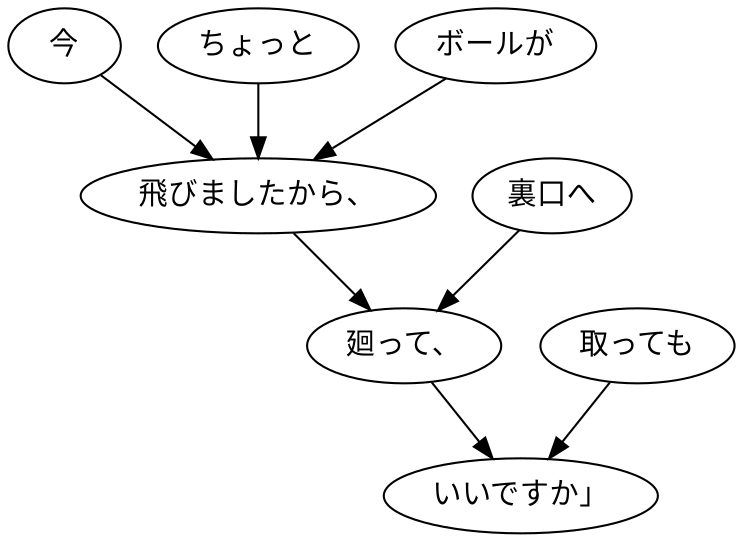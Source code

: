 digraph graph5370 {
	node0 [label="今"];
	node1 [label="ちょっと"];
	node2 [label="ボールが"];
	node3 [label="飛びましたから、"];
	node4 [label="裏口へ"];
	node5 [label="廻って、"];
	node6 [label="取っても"];
	node7 [label="いいですか」"];
	node0 -> node3;
	node1 -> node3;
	node2 -> node3;
	node3 -> node5;
	node4 -> node5;
	node5 -> node7;
	node6 -> node7;
}
